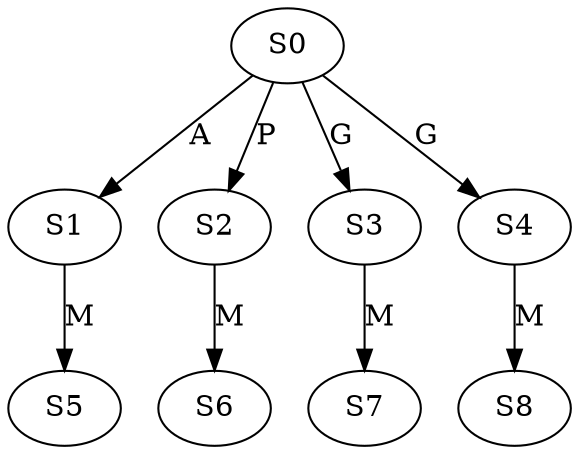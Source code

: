 strict digraph  {
	S0 -> S1 [ label = A ];
	S0 -> S2 [ label = P ];
	S0 -> S3 [ label = G ];
	S0 -> S4 [ label = G ];
	S1 -> S5 [ label = M ];
	S2 -> S6 [ label = M ];
	S3 -> S7 [ label = M ];
	S4 -> S8 [ label = M ];
}
